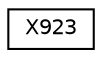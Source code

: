 digraph "Graphical Class Hierarchy"
{
 // LATEX_PDF_SIZE
  edge [fontname="Helvetica",fontsize="10",labelfontname="Helvetica",labelfontsize="10"];
  node [fontname="Helvetica",fontsize="10",shape=record];
  rankdir="LR";
  Node0 [label="X923",height=0.2,width=0.4,color="black", fillcolor="white", style="filled",URL="$class_x923.html",tooltip="The X.923 Padding Scheme"];
}
